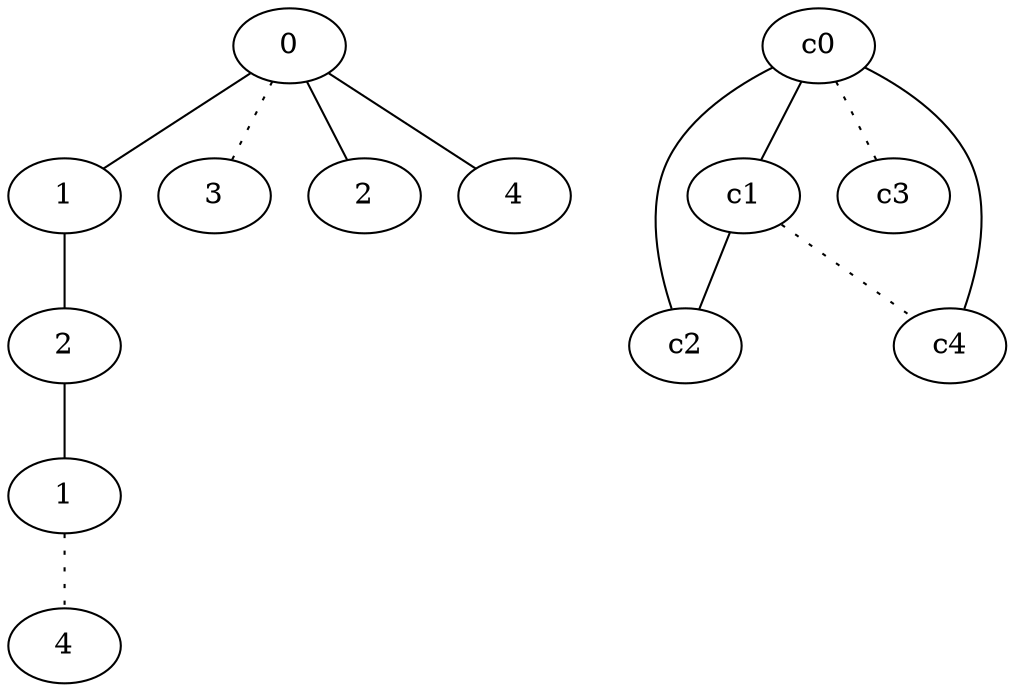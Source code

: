 graph {
a0[label=0];
a1[label=1];
a2[label=2];
a3[label=1];
a4[label=4];
a5[label=3];
a6[label=2];
a7[label=4];
a0 -- a1;
a0 -- a5 [style=dotted];
a0 -- a6;
a0 -- a7;
a1 -- a2;
a2 -- a3;
a3 -- a4 [style=dotted];
c0 -- c1;
c0 -- c2;
c0 -- c3 [style=dotted];
c0 -- c4;
c1 -- c2;
c1 -- c4 [style=dotted];
}
